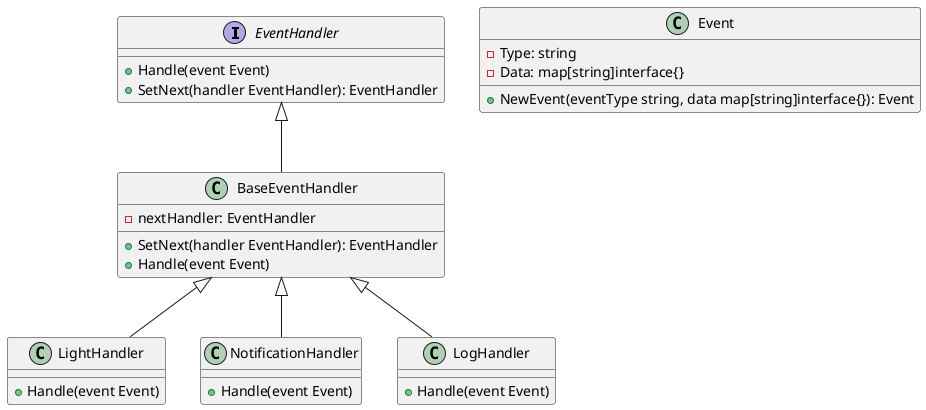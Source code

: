 @startuml
interface EventHandler {
    +Handle(event Event)
    +SetNext(handler EventHandler): EventHandler
}

class BaseEventHandler {
    -nextHandler: EventHandler
    +SetNext(handler EventHandler): EventHandler
    +Handle(event Event)
}

class LightHandler {
    +Handle(event Event)
}

class NotificationHandler {
    +Handle(event Event)
}

class LogHandler {
    +Handle(event Event)
}

class Event {
    -Type: string
    -Data: map[string]interface{}
    +NewEvent(eventType string, data map[string]interface{}): Event
}

EventHandler <|-- BaseEventHandler
BaseEventHandler <|-- LightHandler
BaseEventHandler <|-- NotificationHandler
BaseEventHandler <|-- LogHandler
@enduml